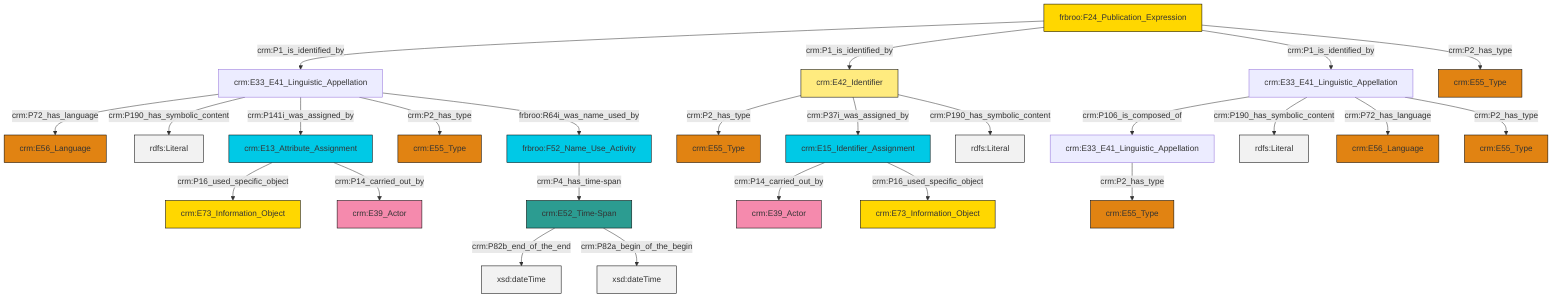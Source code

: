 graph TD
classDef Literal fill:#f2f2f2,stroke:#000000;
classDef CRM_Entity fill:#FFFFFF,stroke:#000000;
classDef Temporal_Entity fill:#00C9E6, stroke:#000000;
classDef Type fill:#E18312, stroke:#000000;
classDef Time-Span fill:#2C9C91, stroke:#000000;
classDef Appellation fill:#FFEB7F, stroke:#000000;
classDef Place fill:#008836, stroke:#000000;
classDef Persistent_Item fill:#B266B2, stroke:#000000;
classDef Conceptual_Object fill:#FFD700, stroke:#000000;
classDef Physical_Thing fill:#D2B48C, stroke:#000000;
classDef Actor fill:#f58aad, stroke:#000000;
classDef PC_Classes fill:#4ce600, stroke:#000000;
classDef Multi fill:#cccccc,stroke:#000000;

2["crm:E33_E41_Linguistic_Appellation"]:::Default -->|crm:P72_has_language| 3["crm:E56_Language"]:::Type
8["crm:E33_E41_Linguistic_Appellation"]:::Default -->|crm:P2_has_type| 9["crm:E55_Type"]:::Type
0["crm:E52_Time-Span"]:::Time-Span -->|crm:P82b_end_of_the_end| 10[xsd:dateTime]:::Literal
14["crm:E13_Attribute_Assignment"]:::Temporal_Entity -->|crm:P16_used_specific_object| 12["crm:E73_Information_Object"]:::Conceptual_Object
2["crm:E33_E41_Linguistic_Appellation"]:::Default -->|crm:P190_has_symbolic_content| 15[rdfs:Literal]:::Literal
18["frbroo:F24_Publication_Expression"]:::Conceptual_Object -->|crm:P1_is_identified_by| 2["crm:E33_E41_Linguistic_Appellation"]:::Default
19["crm:E42_Identifier"]:::Appellation -->|crm:P2_has_type| 16["crm:E55_Type"]:::Type
18["frbroo:F24_Publication_Expression"]:::Conceptual_Object -->|crm:P1_is_identified_by| 19["crm:E42_Identifier"]:::Appellation
22["crm:E33_E41_Linguistic_Appellation"]:::Default -->|crm:P106_is_composed_of| 8["crm:E33_E41_Linguistic_Appellation"]:::Default
25["crm:E15_Identifier_Assignment"]:::Temporal_Entity -->|crm:P14_carried_out_by| 23["crm:E39_Actor"]:::Actor
2["crm:E33_E41_Linguistic_Appellation"]:::Default -->|crm:P141i_was_assigned_by| 14["crm:E13_Attribute_Assignment"]:::Temporal_Entity
28["frbroo:F52_Name_Use_Activity"]:::Temporal_Entity -->|crm:P4_has_time-span| 0["crm:E52_Time-Span"]:::Time-Span
14["crm:E13_Attribute_Assignment"]:::Temporal_Entity -->|crm:P14_carried_out_by| 30["crm:E39_Actor"]:::Actor
19["crm:E42_Identifier"]:::Appellation -->|crm:P37i_was_assigned_by| 25["crm:E15_Identifier_Assignment"]:::Temporal_Entity
19["crm:E42_Identifier"]:::Appellation -->|crm:P190_has_symbolic_content| 32[rdfs:Literal]:::Literal
22["crm:E33_E41_Linguistic_Appellation"]:::Default -->|crm:P190_has_symbolic_content| 36[rdfs:Literal]:::Literal
22["crm:E33_E41_Linguistic_Appellation"]:::Default -->|crm:P72_has_language| 26["crm:E56_Language"]:::Type
22["crm:E33_E41_Linguistic_Appellation"]:::Default -->|crm:P2_has_type| 34["crm:E55_Type"]:::Type
2["crm:E33_E41_Linguistic_Appellation"]:::Default -->|crm:P2_has_type| 20["crm:E55_Type"]:::Type
2["crm:E33_E41_Linguistic_Appellation"]:::Default -->|frbroo:R64i_was_name_used_by| 28["frbroo:F52_Name_Use_Activity"]:::Temporal_Entity
25["crm:E15_Identifier_Assignment"]:::Temporal_Entity -->|crm:P16_used_specific_object| 6["crm:E73_Information_Object"]:::Conceptual_Object
18["frbroo:F24_Publication_Expression"]:::Conceptual_Object -->|crm:P1_is_identified_by| 22["crm:E33_E41_Linguistic_Appellation"]:::Default
0["crm:E52_Time-Span"]:::Time-Span -->|crm:P82a_begin_of_the_begin| 41[xsd:dateTime]:::Literal
18["frbroo:F24_Publication_Expression"]:::Conceptual_Object -->|crm:P2_has_type| 4["crm:E55_Type"]:::Type